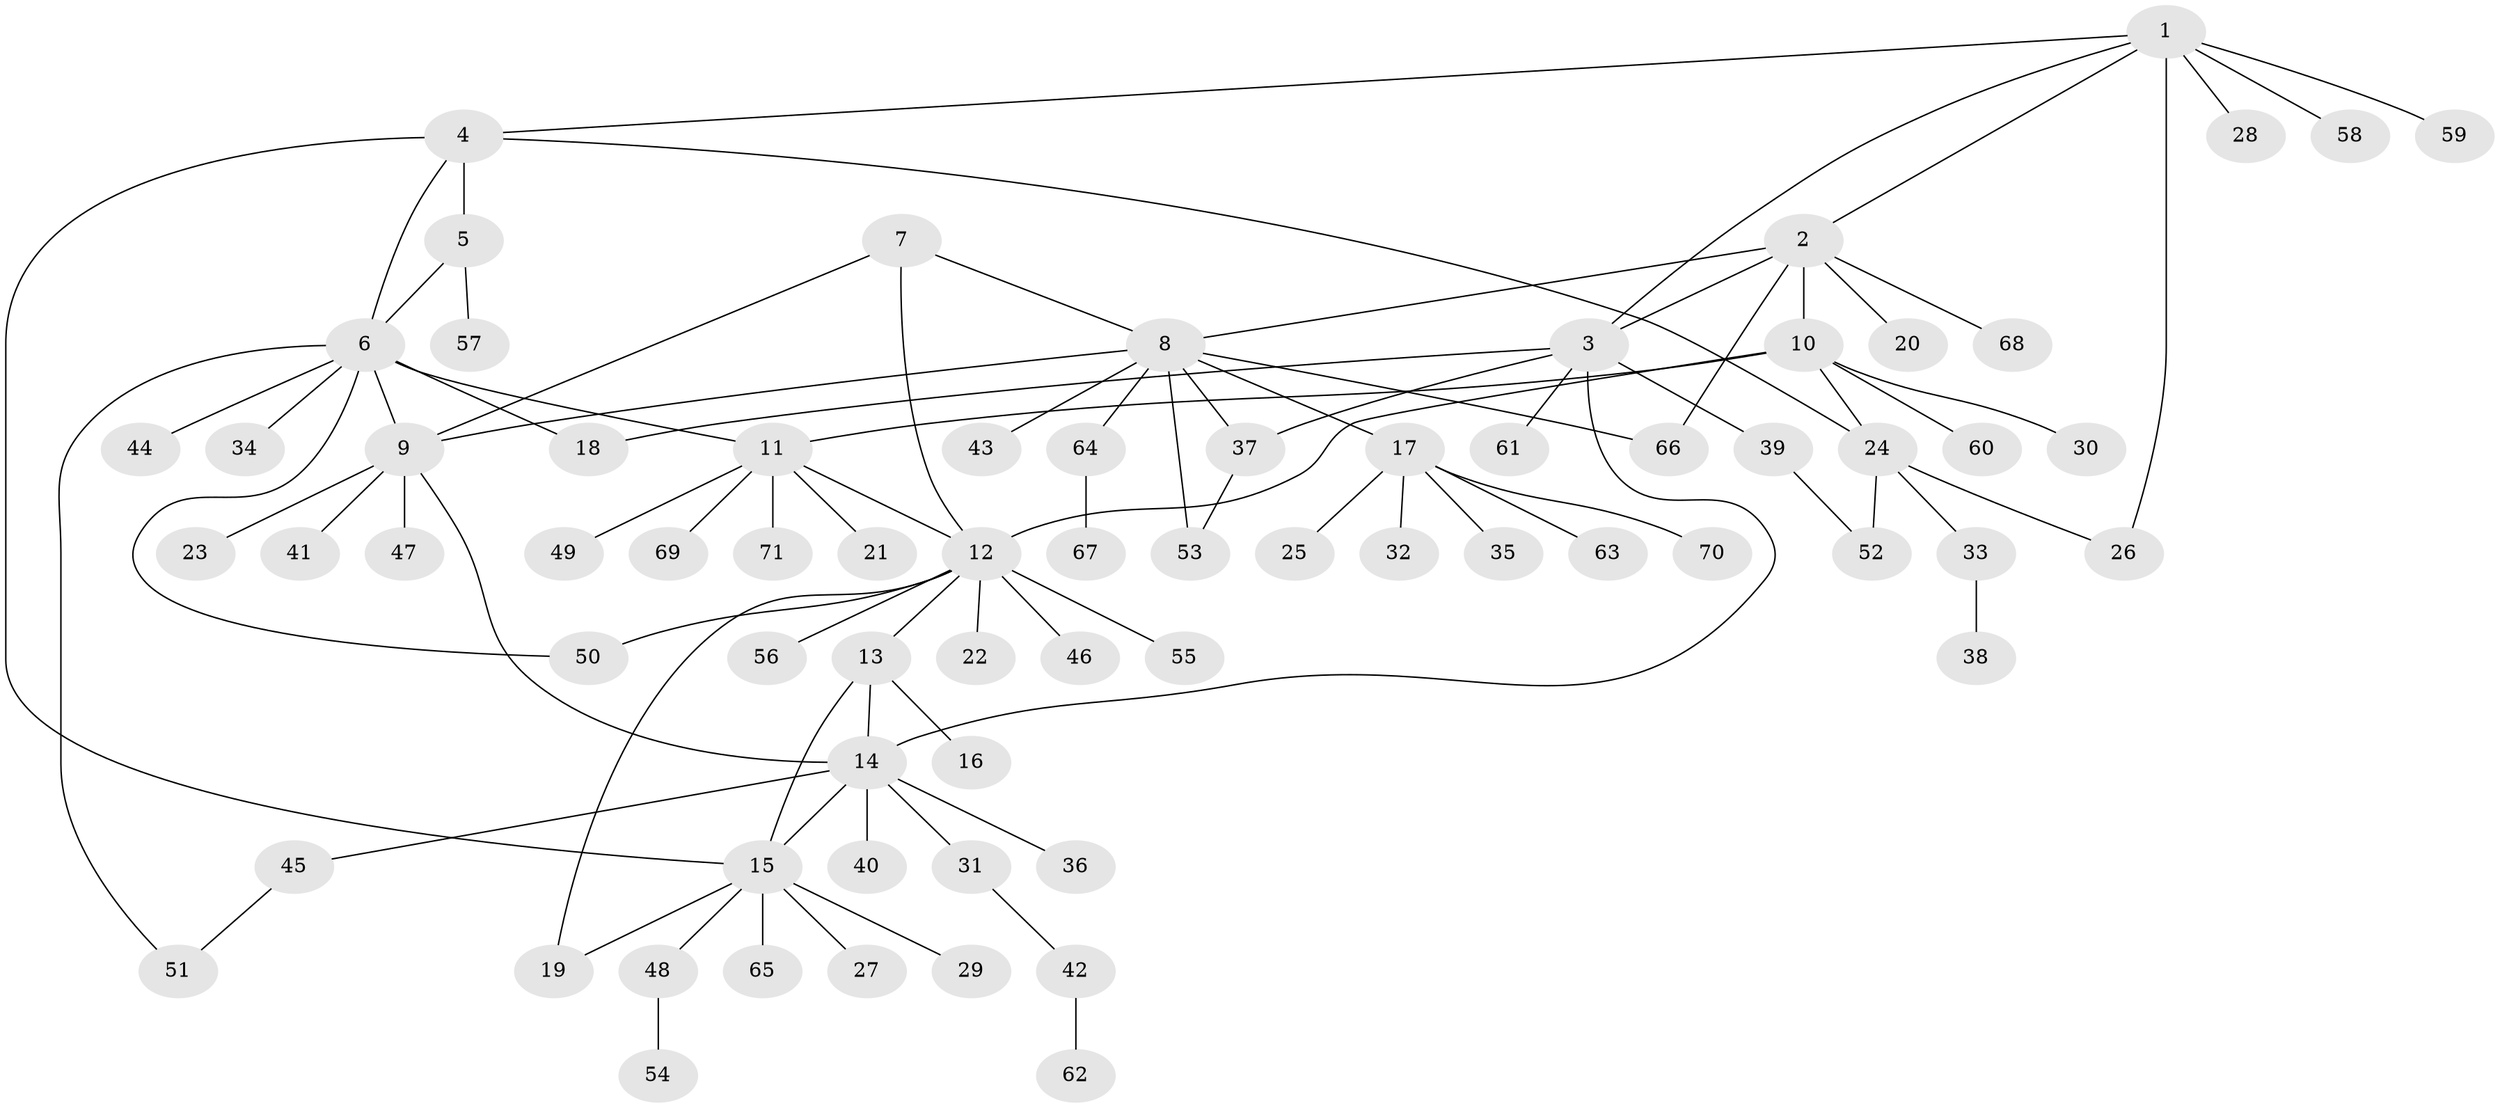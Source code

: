// coarse degree distribution, {4: 0.05555555555555555, 5: 0.16666666666666666, 6: 0.1388888888888889, 2: 0.1111111111111111, 8: 0.027777777777777776, 3: 0.027777777777777776, 7: 0.027777777777777776, 1: 0.4444444444444444}
// Generated by graph-tools (version 1.1) at 2025/52/03/04/25 22:52:34]
// undirected, 71 vertices, 91 edges
graph export_dot {
  node [color=gray90,style=filled];
  1;
  2;
  3;
  4;
  5;
  6;
  7;
  8;
  9;
  10;
  11;
  12;
  13;
  14;
  15;
  16;
  17;
  18;
  19;
  20;
  21;
  22;
  23;
  24;
  25;
  26;
  27;
  28;
  29;
  30;
  31;
  32;
  33;
  34;
  35;
  36;
  37;
  38;
  39;
  40;
  41;
  42;
  43;
  44;
  45;
  46;
  47;
  48;
  49;
  50;
  51;
  52;
  53;
  54;
  55;
  56;
  57;
  58;
  59;
  60;
  61;
  62;
  63;
  64;
  65;
  66;
  67;
  68;
  69;
  70;
  71;
  1 -- 2;
  1 -- 3;
  1 -- 4;
  1 -- 26;
  1 -- 28;
  1 -- 58;
  1 -- 59;
  2 -- 3;
  2 -- 8;
  2 -- 10;
  2 -- 20;
  2 -- 66;
  2 -- 68;
  3 -- 14;
  3 -- 18;
  3 -- 37;
  3 -- 39;
  3 -- 61;
  4 -- 5;
  4 -- 6;
  4 -- 15;
  4 -- 24;
  5 -- 6;
  5 -- 57;
  6 -- 9;
  6 -- 11;
  6 -- 18;
  6 -- 34;
  6 -- 44;
  6 -- 50;
  6 -- 51;
  7 -- 8;
  7 -- 9;
  7 -- 12;
  8 -- 9;
  8 -- 17;
  8 -- 37;
  8 -- 43;
  8 -- 53;
  8 -- 64;
  8 -- 66;
  9 -- 14;
  9 -- 23;
  9 -- 41;
  9 -- 47;
  10 -- 11;
  10 -- 12;
  10 -- 24;
  10 -- 30;
  10 -- 60;
  11 -- 12;
  11 -- 21;
  11 -- 49;
  11 -- 69;
  11 -- 71;
  12 -- 13;
  12 -- 19;
  12 -- 22;
  12 -- 46;
  12 -- 50;
  12 -- 55;
  12 -- 56;
  13 -- 14;
  13 -- 15;
  13 -- 16;
  14 -- 15;
  14 -- 31;
  14 -- 36;
  14 -- 40;
  14 -- 45;
  15 -- 19;
  15 -- 27;
  15 -- 29;
  15 -- 48;
  15 -- 65;
  17 -- 25;
  17 -- 32;
  17 -- 35;
  17 -- 63;
  17 -- 70;
  24 -- 26;
  24 -- 33;
  24 -- 52;
  31 -- 42;
  33 -- 38;
  37 -- 53;
  39 -- 52;
  42 -- 62;
  45 -- 51;
  48 -- 54;
  64 -- 67;
}
